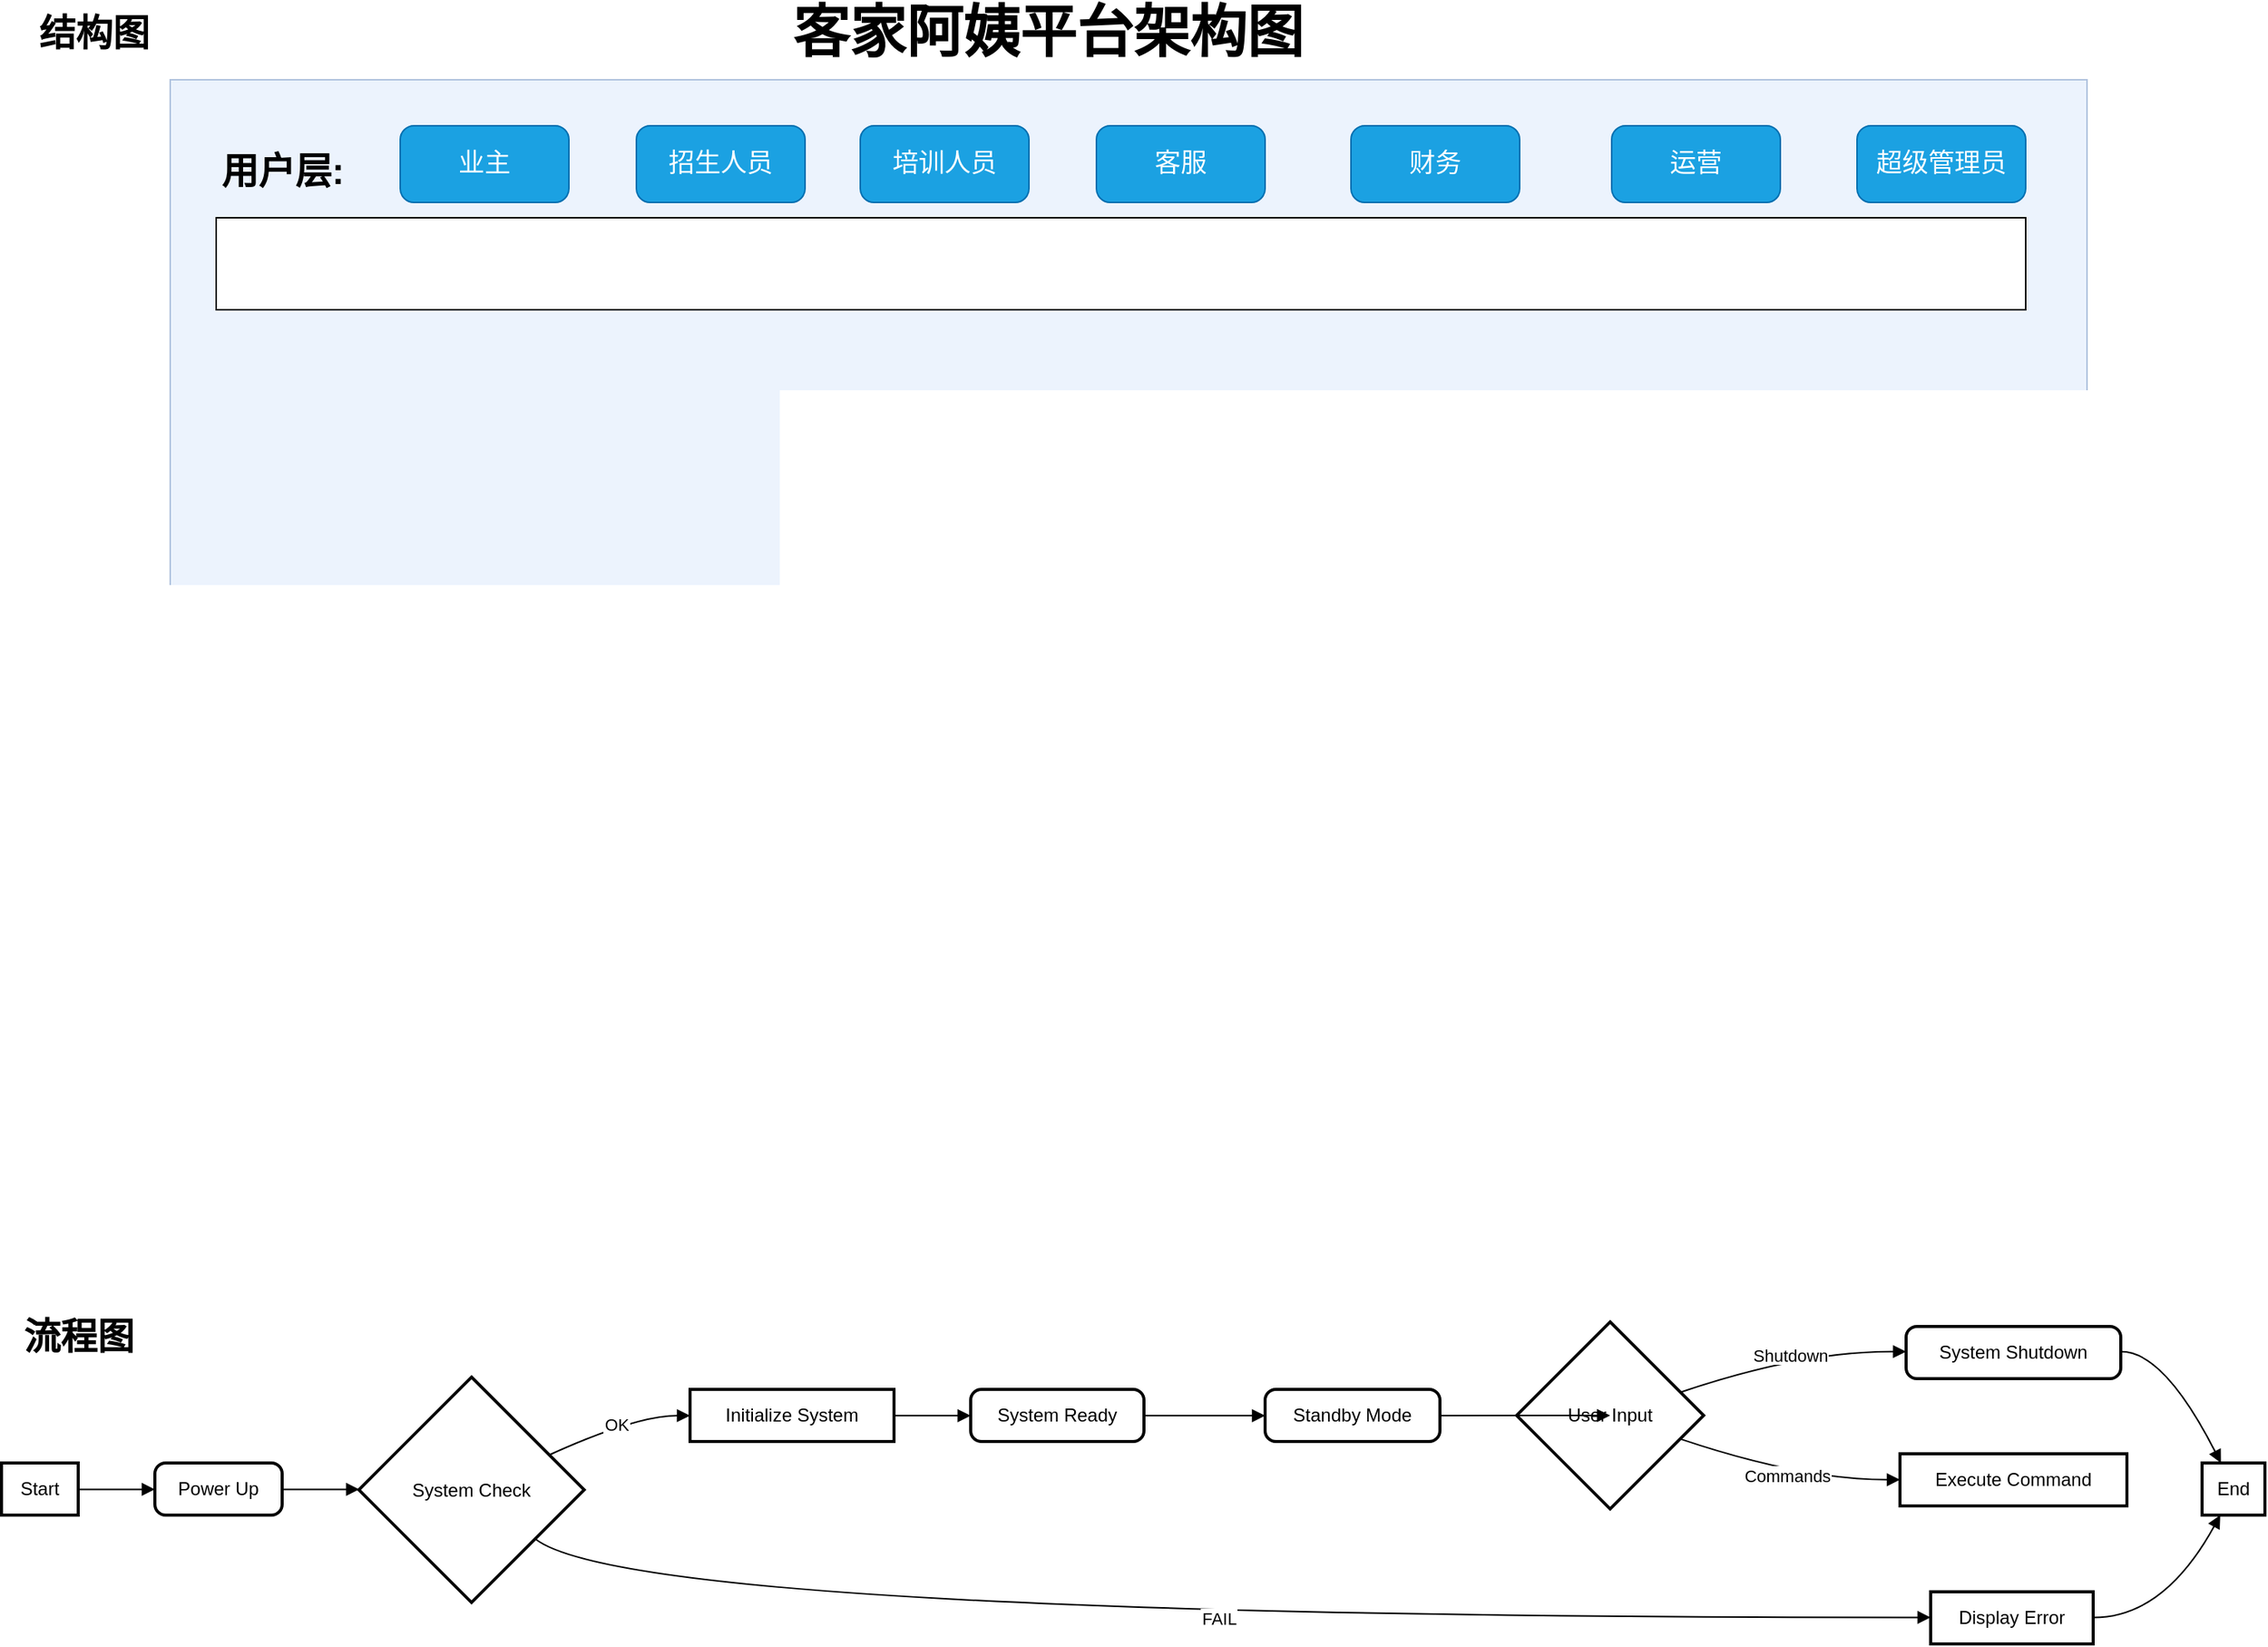<mxfile version="21.2.9" type="github">
  <diagram name="Page-1" id="kuUTJhznfEHe3Q5honYC">
    <mxGraphModel dx="2340" dy="1998" grid="1" gridSize="10" guides="1" tooltips="1" connect="1" arrows="1" fold="1" page="1" pageScale="1" pageWidth="827" pageHeight="1169" math="0" shadow="0">
      <root>
        <mxCell id="0" />
        <mxCell id="1" parent="0" />
        <mxCell id="2" value="Start" style="whiteSpace=wrap;strokeWidth=2;" parent="1" vertex="1">
          <mxGeometry y="92" width="50" height="34" as="geometry" />
        </mxCell>
        <mxCell id="3" value="Power Up" style="rounded=1;absoluteArcSize=1;arcSize=14;whiteSpace=wrap;strokeWidth=2;" parent="1" vertex="1">
          <mxGeometry x="100" y="92" width="83" height="34" as="geometry" />
        </mxCell>
        <mxCell id="4" value="System Check" style="rhombus;strokeWidth=2;whiteSpace=wrap;" parent="1" vertex="1">
          <mxGeometry x="233" y="36" width="147" height="147" as="geometry" />
        </mxCell>
        <mxCell id="5" value="Initialize System" style="whiteSpace=wrap;strokeWidth=2;" parent="1" vertex="1">
          <mxGeometry x="449" y="44" width="133" height="34" as="geometry" />
        </mxCell>
        <mxCell id="6" value="Display Error" style="whiteSpace=wrap;strokeWidth=2;" parent="1" vertex="1">
          <mxGeometry x="1258" y="176" width="106" height="34" as="geometry" />
        </mxCell>
        <mxCell id="7" value="System Ready" style="rounded=1;absoluteArcSize=1;arcSize=14;whiteSpace=wrap;strokeWidth=2;" parent="1" vertex="1">
          <mxGeometry x="632" y="44" width="113" height="34" as="geometry" />
        </mxCell>
        <mxCell id="8" value="Standby Mode" style="rounded=1;absoluteArcSize=1;arcSize=14;whiteSpace=wrap;strokeWidth=2;" parent="1" vertex="1">
          <mxGeometry x="824" y="44" width="114" height="34" as="geometry" />
        </mxCell>
        <mxCell id="9" value="User Input" style="rhombus;strokeWidth=2;whiteSpace=wrap;" parent="1" vertex="1">
          <mxGeometry x="988" width="122" height="122" as="geometry" />
        </mxCell>
        <mxCell id="10" value="Execute Command" style="whiteSpace=wrap;strokeWidth=2;" parent="1" vertex="1">
          <mxGeometry x="1238" y="86" width="148" height="34" as="geometry" />
        </mxCell>
        <mxCell id="11" value="System Shutdown" style="rounded=1;absoluteArcSize=1;arcSize=14;whiteSpace=wrap;strokeWidth=2;" parent="1" vertex="1">
          <mxGeometry x="1242" y="3" width="140" height="34" as="geometry" />
        </mxCell>
        <mxCell id="12" value="End" style="whiteSpace=wrap;strokeWidth=2;" parent="1" vertex="1">
          <mxGeometry x="1435" y="92" width="41" height="34" as="geometry" />
        </mxCell>
        <mxCell id="13" value="" style="curved=1;startArrow=none;endArrow=block;exitX=1.0;exitY=0.507;entryX=0.0;entryY=0.507;" parent="1" source="2" target="3" edge="1">
          <mxGeometry relative="1" as="geometry">
            <Array as="points" />
          </mxGeometry>
        </mxCell>
        <mxCell id="14" value="" style="curved=1;startArrow=none;endArrow=block;exitX=0.997;exitY=0.507;entryX=-0.002;entryY=0.498;" parent="1" source="3" target="4" edge="1">
          <mxGeometry relative="1" as="geometry">
            <Array as="points" />
          </mxGeometry>
        </mxCell>
        <mxCell id="15" value="OK" style="curved=1;startArrow=none;endArrow=block;exitX=0.997;exitY=0.277;entryX=0.004;entryY=0.505;" parent="1" source="4" target="5" edge="1">
          <mxGeometry relative="1" as="geometry">
            <Array as="points">
              <mxPoint x="414" y="61" />
            </Array>
          </mxGeometry>
        </mxCell>
        <mxCell id="16" value="FAIL" style="curved=1;startArrow=none;endArrow=block;exitX=0.997;exitY=0.883;entryX=0.004;entryY=0.492;" parent="1" source="4" target="6" edge="1">
          <mxGeometry relative="1" as="geometry">
            <Array as="points">
              <mxPoint x="414" y="193" />
            </Array>
          </mxGeometry>
        </mxCell>
        <mxCell id="17" value="" style="curved=1;startArrow=none;endArrow=block;exitX=1.003;exitY=0.505;entryX=0.003;entryY=0.505;" parent="1" source="5" target="7" edge="1">
          <mxGeometry relative="1" as="geometry">
            <Array as="points" />
          </mxGeometry>
        </mxCell>
        <mxCell id="18" value="" style="curved=1;startArrow=none;endArrow=block;exitX=1.002;exitY=0.505;entryX=-0.001;entryY=0.505;" parent="1" source="7" target="8" edge="1">
          <mxGeometry relative="1" as="geometry">
            <Array as="points" />
          </mxGeometry>
        </mxCell>
        <mxCell id="19" value="" style="curved=1;startArrow=none;endArrow=block;exitX=1.002;exitY=0.505;entryX=0.002;entryY=0.501;" parent="1" source="8" target="9" edge="1">
          <mxGeometry relative="1" as="geometry">
            <Array as="points" />
          </mxGeometry>
        </mxCell>
        <mxCell id="20" value="Commands" style="curved=1;startArrow=none;endArrow=block;exitX=1.004;exitY=0.669;entryX=-0.001;entryY=0.497;" parent="1" source="9" target="10" edge="1">
          <mxGeometry relative="1" as="geometry">
            <Array as="points">
              <mxPoint x="1174" y="103" />
            </Array>
          </mxGeometry>
        </mxCell>
        <mxCell id="21" value="Shutdown" style="curved=1;startArrow=none;endArrow=block;exitX=1.004;exitY=0.334;entryX=-0.002;entryY=0.483;" parent="1" source="9" target="11" edge="1">
          <mxGeometry relative="1" as="geometry">
            <Array as="points">
              <mxPoint x="1174" y="19" />
            </Array>
          </mxGeometry>
        </mxCell>
        <mxCell id="22" value="" style="curved=1;startArrow=none;endArrow=block;exitX=0.997;exitY=0.483;entryX=0.306;entryY=0.014;" parent="1" source="11" target="12" edge="1">
          <mxGeometry relative="1" as="geometry">
            <Array as="points">
              <mxPoint x="1410" y="19" />
            </Array>
          </mxGeometry>
        </mxCell>
        <mxCell id="23" value="" style="curved=1;startArrow=none;endArrow=block;exitX=1.008;exitY=0.492;entryX=0.29;entryY=1.0;" parent="1" source="6" target="12" edge="1">
          <mxGeometry relative="1" as="geometry">
            <Array as="points">
              <mxPoint x="1410" y="193" />
            </Array>
          </mxGeometry>
        </mxCell>
        <mxCell id="RoLfHGSgRacZs7P57VVQ-23" value="结构图&lt;br&gt;" style="text;strokeColor=none;fillColor=none;html=1;fontSize=24;fontStyle=1;verticalAlign=middle;align=center;" parent="1" vertex="1">
          <mxGeometry x="10" y="-860" width="100" height="40" as="geometry" />
        </mxCell>
        <mxCell id="RoLfHGSgRacZs7P57VVQ-24" value="流程图" style="text;strokeColor=none;fillColor=none;html=1;fontSize=24;fontStyle=1;verticalAlign=middle;align=center;" parent="1" vertex="1">
          <mxGeometry y="-10" width="100" height="40" as="geometry" />
        </mxCell>
        <mxCell id="RoLfHGSgRacZs7P57VVQ-32" value="" style="rounded=0;whiteSpace=wrap;html=1;fillColor=#dae8fc;strokeColor=#6c8ebf;opacity=50;spacingLeft=0;labelPosition=center;verticalLabelPosition=middle;align=center;verticalAlign=middle;" parent="1" vertex="1">
          <mxGeometry x="110" y="-810" width="1250" height="570" as="geometry" />
        </mxCell>
        <mxCell id="RoLfHGSgRacZs7P57VVQ-33" value="业主" style="rounded=1;whiteSpace=wrap;html=1;fillColor=#1ba1e2;strokeColor=#006EAF;fontColor=#ffffff;fontSize=17;arcSize=18;" parent="1" vertex="1">
          <mxGeometry x="260" y="-780" width="110" height="50" as="geometry" />
        </mxCell>
        <mxCell id="2wtX0haqZMEfnTJBK97J-23" value="客家阿姨平台架构图&lt;br style=&quot;font-size: 37px;&quot;&gt;" style="text;strokeColor=none;fillColor=none;html=1;fontSize=37;fontStyle=1;verticalAlign=middle;align=center;strokeWidth=1;" vertex="1" parent="1">
          <mxGeometry x="632" y="-860" width="100" height="40" as="geometry" />
        </mxCell>
        <mxCell id="2wtX0haqZMEfnTJBK97J-26" value="用户层:" style="text;strokeColor=none;fillColor=none;html=1;fontSize=24;fontStyle=1;verticalAlign=middle;align=center;" vertex="1" parent="1">
          <mxGeometry x="133" y="-770" width="100" height="40" as="geometry" />
        </mxCell>
        <mxCell id="2wtX0haqZMEfnTJBK97J-28" value="招生人员" style="rounded=1;whiteSpace=wrap;html=1;fillColor=#1ba1e2;strokeColor=#006EAF;fontColor=#ffffff;fontSize=17;arcSize=18;" vertex="1" parent="1">
          <mxGeometry x="414" y="-780" width="110" height="50" as="geometry" />
        </mxCell>
        <mxCell id="2wtX0haqZMEfnTJBK97J-29" value="培训人员" style="rounded=1;whiteSpace=wrap;html=1;fillColor=#1ba1e2;strokeColor=#006EAF;fontColor=#ffffff;fontSize=17;arcSize=18;" vertex="1" parent="1">
          <mxGeometry x="560" y="-780" width="110" height="50" as="geometry" />
        </mxCell>
        <mxCell id="2wtX0haqZMEfnTJBK97J-30" value="客服" style="rounded=1;whiteSpace=wrap;html=1;fillColor=#1ba1e2;strokeColor=#006EAF;fontColor=#ffffff;fontSize=17;arcSize=18;" vertex="1" parent="1">
          <mxGeometry x="714" y="-780" width="110" height="50" as="geometry" />
        </mxCell>
        <mxCell id="2wtX0haqZMEfnTJBK97J-31" value="财务" style="rounded=1;whiteSpace=wrap;html=1;fillColor=#1ba1e2;strokeColor=#006EAF;fontColor=#ffffff;fontSize=17;arcSize=18;" vertex="1" parent="1">
          <mxGeometry x="880" y="-780" width="110" height="50" as="geometry" />
        </mxCell>
        <mxCell id="2wtX0haqZMEfnTJBK97J-32" value="运营" style="rounded=1;whiteSpace=wrap;html=1;fillColor=#1ba1e2;strokeColor=#006EAF;fontColor=#ffffff;fontSize=17;arcSize=18;" vertex="1" parent="1">
          <mxGeometry x="1050" y="-780" width="110" height="50" as="geometry" />
        </mxCell>
        <mxCell id="2wtX0haqZMEfnTJBK97J-33" value="超级管理员" style="rounded=1;whiteSpace=wrap;html=1;fillColor=#1ba1e2;strokeColor=#006EAF;fontColor=#ffffff;fontSize=17;arcSize=18;" vertex="1" parent="1">
          <mxGeometry x="1210" y="-780" width="110" height="50" as="geometry" />
        </mxCell>
        <mxCell id="2wtX0haqZMEfnTJBK97J-36" value="" style="rounded=0;html=1;spacingTop=0;labelBackgroundColor=none;labelBorderColor=none;whiteSpace=wrap;fontColor=default;fontFamily=Helvetica;fillStyle=auto;" vertex="1" parent="1">
          <mxGeometry x="140" y="-720" width="1180" height="60" as="geometry" />
        </mxCell>
      </root>
    </mxGraphModel>
  </diagram>
</mxfile>
